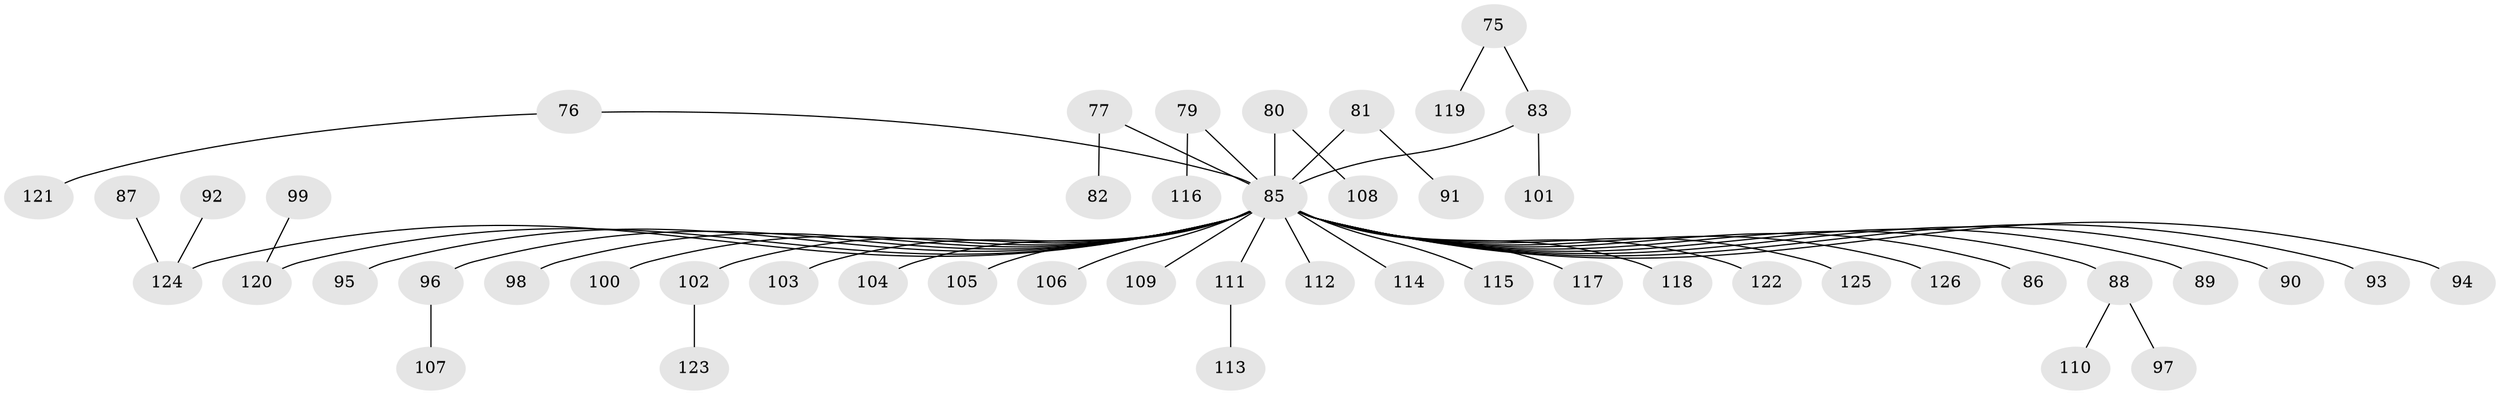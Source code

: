 // original degree distribution, {3: 0.15079365079365079, 9: 0.015873015873015872, 5: 0.023809523809523808, 4: 0.06349206349206349, 2: 0.2698412698412698, 1: 0.47619047619047616}
// Generated by graph-tools (version 1.1) at 2025/55/03/04/25 21:55:57]
// undirected, 50 vertices, 49 edges
graph export_dot {
graph [start="1"]
  node [color=gray90,style=filled];
  75 [super="+10"];
  76;
  77;
  79;
  80;
  81;
  82;
  83 [super="+3+9+49"];
  85 [super="+63+62+15+25+35+55+65+66+27+70+52+71+64+73+30+34+53+74+37+48+54+61+68+57+67+72+78+84"];
  86;
  87;
  88 [super="+46"];
  89;
  90;
  91;
  92;
  93;
  94;
  95;
  96;
  97;
  98;
  99;
  100;
  101;
  102;
  103;
  104;
  105;
  106;
  107;
  108;
  109;
  110;
  111;
  112;
  113;
  114;
  115;
  116;
  117;
  118;
  119;
  120 [super="+56"];
  121;
  122;
  123;
  124 [super="+32+69"];
  125;
  126;
  75 -- 83;
  75 -- 119;
  76 -- 121;
  76 -- 85;
  77 -- 82;
  77 -- 85;
  79 -- 116;
  79 -- 85;
  80 -- 108;
  80 -- 85;
  81 -- 91;
  81 -- 85;
  83 -- 101;
  83 -- 85;
  85 -- 96;
  85 -- 88;
  85 -- 86;
  85 -- 89;
  85 -- 95;
  85 -- 100;
  85 -- 102;
  85 -- 105;
  85 -- 106;
  85 -- 117;
  85 -- 118;
  85 -- 120;
  85 -- 124;
  85 -- 125;
  85 -- 126;
  85 -- 109;
  85 -- 112;
  85 -- 103;
  85 -- 104;
  85 -- 114;
  85 -- 94;
  85 -- 111;
  85 -- 90;
  85 -- 98;
  85 -- 122;
  85 -- 115;
  85 -- 93;
  87 -- 124;
  88 -- 97;
  88 -- 110;
  92 -- 124;
  96 -- 107;
  99 -- 120;
  102 -- 123;
  111 -- 113;
}
